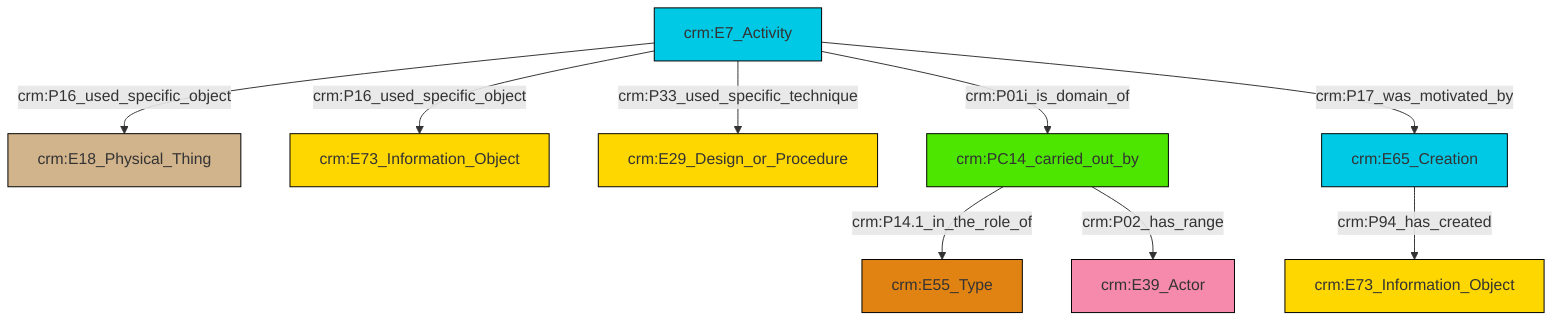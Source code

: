 graph TD
classDef Literal fill:#f2f2f2,stroke:#000000;
classDef CRM_Entity fill:#FFFFFF,stroke:#000000;
classDef Temporal_Entity fill:#00C9E6, stroke:#000000;
classDef Type fill:#E18312, stroke:#000000;
classDef Time-Span fill:#2C9C91, stroke:#000000;
classDef Appellation fill:#FFEB7F, stroke:#000000;
classDef Place fill:#008836, stroke:#000000;
classDef Persistent_Item fill:#B266B2, stroke:#000000;
classDef Conceptual_Object fill:#FFD700, stroke:#000000;
classDef Physical_Thing fill:#D2B48C, stroke:#000000;
classDef Actor fill:#f58aad, stroke:#000000;
classDef PC_Classes fill:#4ce600, stroke:#000000;
classDef Multi fill:#cccccc,stroke:#000000;

0["crm:E7_Activity"]:::Temporal_Entity -->|crm:P16_used_specific_object| 1["crm:E18_Physical_Thing"]:::Physical_Thing
0["crm:E7_Activity"]:::Temporal_Entity -->|crm:P16_used_specific_object| 2["crm:E73_Information_Object"]:::Conceptual_Object
0["crm:E7_Activity"]:::Temporal_Entity -->|crm:P33_used_specific_technique| 3["crm:E29_Design_or_Procedure"]:::Conceptual_Object
4["crm:PC14_carried_out_by"]:::PC_Classes -->|crm:P14.1_in_the_role_of| 5["crm:E55_Type"]:::Type
6["crm:E65_Creation"]:::Temporal_Entity -->|crm:P94_has_created| 7["crm:E73_Information_Object"]:::Conceptual_Object
0["crm:E7_Activity"]:::Temporal_Entity -->|crm:P01i_is_domain_of| 4["crm:PC14_carried_out_by"]:::PC_Classes
0["crm:E7_Activity"]:::Temporal_Entity -->|crm:P17_was_motivated_by| 6["crm:E65_Creation"]:::Temporal_Entity
4["crm:PC14_carried_out_by"]:::PC_Classes -->|crm:P02_has_range| 11["crm:E39_Actor"]:::Actor